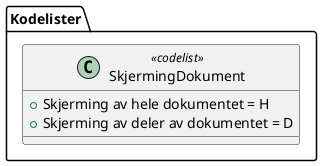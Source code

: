 @startuml
class Kodelister.SkjermingDokument <<codelist>> {
  +Skjerming av hele dokumentet = H
  +Skjerming av deler av dokumentet = D
}
@enduml
